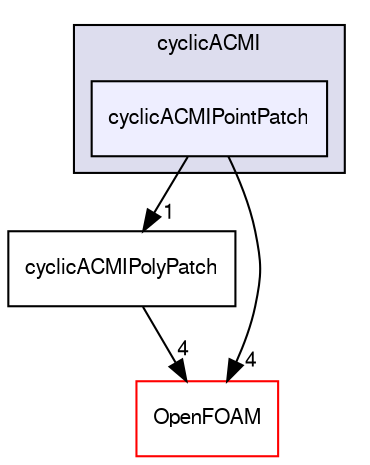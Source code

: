 digraph "src/meshTools/AMIInterpolation/patches/cyclicACMI/cyclicACMIPointPatch" {
  bgcolor=transparent;
  compound=true
  node [ fontsize="10", fontname="FreeSans"];
  edge [ labelfontsize="10", labelfontname="FreeSans"];
  subgraph clusterdir_a002ce956f212465992d628c933cbc63 {
    graph [ bgcolor="#ddddee", pencolor="black", label="cyclicACMI" fontname="FreeSans", fontsize="10", URL="dir_a002ce956f212465992d628c933cbc63.html"]
  dir_208ffac72094518ceaf68827ac55f4a3 [shape=box, label="cyclicACMIPointPatch", style="filled", fillcolor="#eeeeff", pencolor="black", URL="dir_208ffac72094518ceaf68827ac55f4a3.html"];
  }
  dir_26ee5e4b9da588a2947f2d813fc2e4bb [shape=box label="cyclicACMIPolyPatch" URL="dir_26ee5e4b9da588a2947f2d813fc2e4bb.html"];
  dir_c5473ff19b20e6ec4dfe5c310b3778a8 [shape=box label="OpenFOAM" color="red" URL="dir_c5473ff19b20e6ec4dfe5c310b3778a8.html"];
  dir_26ee5e4b9da588a2947f2d813fc2e4bb->dir_c5473ff19b20e6ec4dfe5c310b3778a8 [headlabel="4", labeldistance=1.5 headhref="dir_001612_001732.html"];
  dir_208ffac72094518ceaf68827ac55f4a3->dir_26ee5e4b9da588a2947f2d813fc2e4bb [headlabel="1", labeldistance=1.5 headhref="dir_001610_001612.html"];
  dir_208ffac72094518ceaf68827ac55f4a3->dir_c5473ff19b20e6ec4dfe5c310b3778a8 [headlabel="4", labeldistance=1.5 headhref="dir_001610_001732.html"];
}
